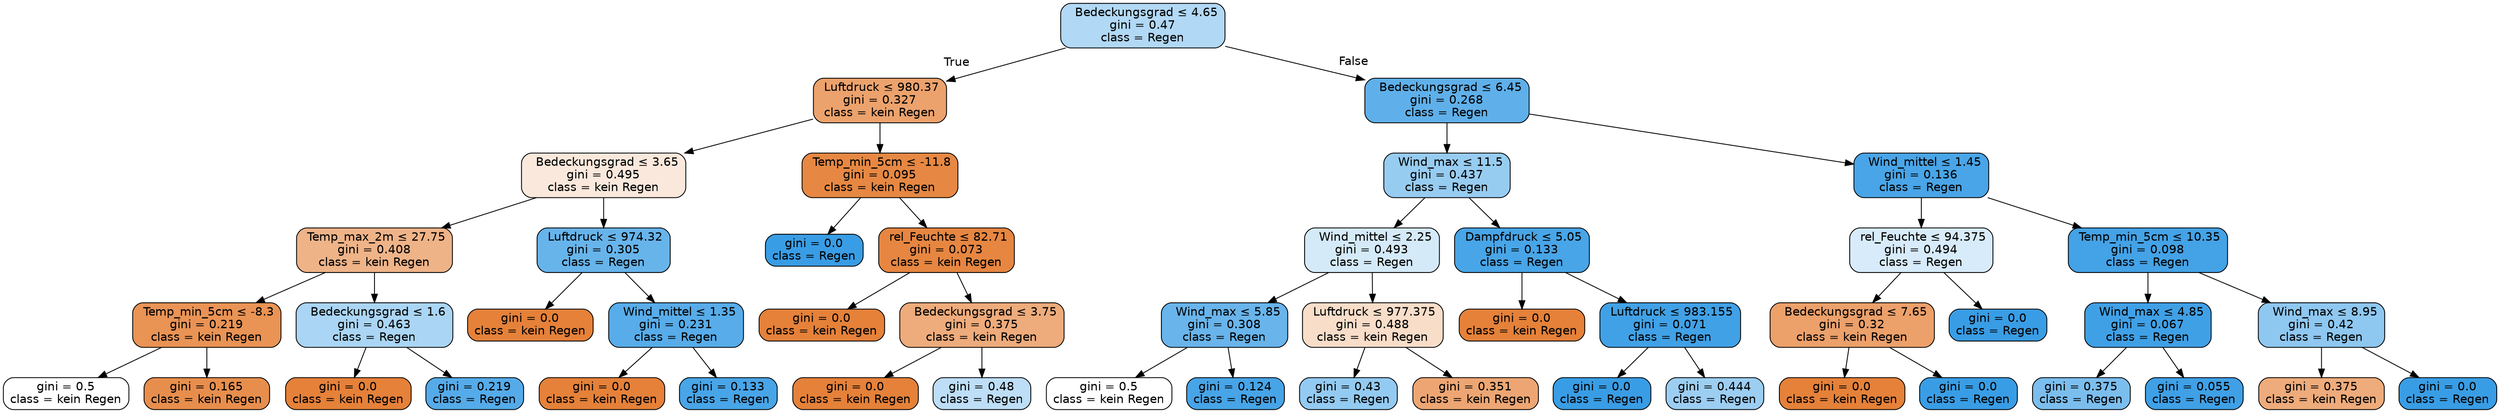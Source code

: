 digraph Tree {
node [shape=box, style="filled, rounded", color="black", fontname=helvetica] ;
edge [fontname=helvetica] ;
0 [label=<  Bedeckungsgrad &le; 4.65<br/>gini = 0.47<br/>class = Regen>, fillcolor="#b1d8f5"] ;
1 [label=< Luftdruck &le; 980.37<br/>gini = 0.327<br/>class = kein Regen>, fillcolor="#eca26c"] ;
0 -> 1 [labeldistance=2.5, labelangle=45, headlabel="True"] ;
2 [label=<  Bedeckungsgrad &le; 3.65<br/>gini = 0.495<br/>class = kein Regen>, fillcolor="#fae8dc"] ;
1 -> 2 ;
3 [label=< Temp_max_2m &le; 27.75<br/>gini = 0.408<br/>class = kein Regen>, fillcolor="#efb388"] ;
2 -> 3 ;
4 [label=< Temp_min_5cm &le; -8.3<br/>gini = 0.219<br/>class = kein Regen>, fillcolor="#e99355"] ;
3 -> 4 ;
5 [label=<gini = 0.5<br/>class = kein Regen>, fillcolor="#ffffff"] ;
4 -> 5 ;
6 [label=<gini = 0.165<br/>class = kein Regen>, fillcolor="#e88e4d"] ;
4 -> 6 ;
7 [label=<  Bedeckungsgrad &le; 1.6<br/>gini = 0.463<br/>class = Regen>, fillcolor="#aad5f4"] ;
3 -> 7 ;
8 [label=<gini = 0.0<br/>class = kein Regen>, fillcolor="#e58139"] ;
7 -> 8 ;
9 [label=<gini = 0.219<br/>class = Regen>, fillcolor="#55abe9"] ;
7 -> 9 ;
10 [label=< Luftdruck &le; 974.32<br/>gini = 0.305<br/>class = Regen>, fillcolor="#67b4eb"] ;
2 -> 10 ;
11 [label=<gini = 0.0<br/>class = kein Regen>, fillcolor="#e58139"] ;
10 -> 11 ;
12 [label=<  Wind_mittel &le; 1.35<br/>gini = 0.231<br/>class = Regen>, fillcolor="#57ace9"] ;
10 -> 12 ;
13 [label=<gini = 0.0<br/>class = kein Regen>, fillcolor="#e58139"] ;
12 -> 13 ;
14 [label=<gini = 0.133<br/>class = Regen>, fillcolor="#48a5e7"] ;
12 -> 14 ;
15 [label=< Temp_min_5cm &le; -11.8<br/>gini = 0.095<br/>class = kein Regen>, fillcolor="#e68843"] ;
1 -> 15 ;
16 [label=<gini = 0.0<br/>class = Regen>, fillcolor="#399de5"] ;
15 -> 16 ;
17 [label=< rel_Feuchte &le; 82.71<br/>gini = 0.073<br/>class = kein Regen>, fillcolor="#e68641"] ;
15 -> 17 ;
18 [label=<gini = 0.0<br/>class = kein Regen>, fillcolor="#e58139"] ;
17 -> 18 ;
19 [label=<  Bedeckungsgrad &le; 3.75<br/>gini = 0.375<br/>class = kein Regen>, fillcolor="#eeab7b"] ;
17 -> 19 ;
20 [label=<gini = 0.0<br/>class = kein Regen>, fillcolor="#e58139"] ;
19 -> 20 ;
21 [label=<gini = 0.48<br/>class = Regen>, fillcolor="#bddef6"] ;
19 -> 21 ;
22 [label=<  Bedeckungsgrad &le; 6.45<br/>gini = 0.268<br/>class = Regen>, fillcolor="#5fb0ea"] ;
0 -> 22 [labeldistance=2.5, labelangle=-45, headlabel="False"] ;
23 [label=<  Wind_max &le; 11.5<br/>gini = 0.437<br/>class = Regen>, fillcolor="#97ccf1"] ;
22 -> 23 ;
24 [label=<  Wind_mittel &le; 2.25<br/>gini = 0.493<br/>class = Regen>, fillcolor="#d5eaf9"] ;
23 -> 24 ;
25 [label=<  Wind_max &le; 5.85<br/>gini = 0.308<br/>class = Regen>, fillcolor="#68b4eb"] ;
24 -> 25 ;
26 [label=<gini = 0.5<br/>class = kein Regen>, fillcolor="#ffffff"] ;
25 -> 26 ;
27 [label=<gini = 0.124<br/>class = Regen>, fillcolor="#47a4e7"] ;
25 -> 27 ;
28 [label=< Luftdruck &le; 977.375<br/>gini = 0.488<br/>class = kein Regen>, fillcolor="#f8ddc9"] ;
24 -> 28 ;
29 [label=<gini = 0.43<br/>class = Regen>, fillcolor="#93caf1"] ;
28 -> 29 ;
30 [label=<gini = 0.351<br/>class = kein Regen>, fillcolor="#eda673"] ;
28 -> 30 ;
31 [label=< Dampfdruck &le; 5.05<br/>gini = 0.133<br/>class = Regen>, fillcolor="#48a5e7"] ;
23 -> 31 ;
32 [label=<gini = 0.0<br/>class = kein Regen>, fillcolor="#e58139"] ;
31 -> 32 ;
33 [label=< Luftdruck &le; 983.155<br/>gini = 0.071<br/>class = Regen>, fillcolor="#41a1e6"] ;
31 -> 33 ;
34 [label=<gini = 0.0<br/>class = Regen>, fillcolor="#399de5"] ;
33 -> 34 ;
35 [label=<gini = 0.444<br/>class = Regen>, fillcolor="#9ccef2"] ;
33 -> 35 ;
36 [label=<  Wind_mittel &le; 1.45<br/>gini = 0.136<br/>class = Regen>, fillcolor="#49a5e7"] ;
22 -> 36 ;
37 [label=< rel_Feuchte &le; 94.375<br/>gini = 0.494<br/>class = Regen>, fillcolor="#d7ebfa"] ;
36 -> 37 ;
38 [label=<  Bedeckungsgrad &le; 7.65<br/>gini = 0.32<br/>class = kein Regen>, fillcolor="#eca06a"] ;
37 -> 38 ;
39 [label=<gini = 0.0<br/>class = kein Regen>, fillcolor="#e58139"] ;
38 -> 39 ;
40 [label=<gini = 0.0<br/>class = Regen>, fillcolor="#399de5"] ;
38 -> 40 ;
41 [label=<gini = 0.0<br/>class = Regen>, fillcolor="#399de5"] ;
37 -> 41 ;
42 [label=< Temp_min_5cm &le; 10.35<br/>gini = 0.098<br/>class = Regen>, fillcolor="#44a2e6"] ;
36 -> 42 ;
43 [label=<  Wind_max &le; 4.85<br/>gini = 0.067<br/>class = Regen>, fillcolor="#40a0e6"] ;
42 -> 43 ;
44 [label=<gini = 0.375<br/>class = Regen>, fillcolor="#7bbeee"] ;
43 -> 44 ;
45 [label=<gini = 0.055<br/>class = Regen>, fillcolor="#3fa0e6"] ;
43 -> 45 ;
46 [label=<  Wind_max &le; 8.95<br/>gini = 0.42<br/>class = Regen>, fillcolor="#8ec7f0"] ;
42 -> 46 ;
47 [label=<gini = 0.375<br/>class = kein Regen>, fillcolor="#eeab7b"] ;
46 -> 47 ;
48 [label=<gini = 0.0<br/>class = Regen>, fillcolor="#399de5"] ;
46 -> 48 ;
}

